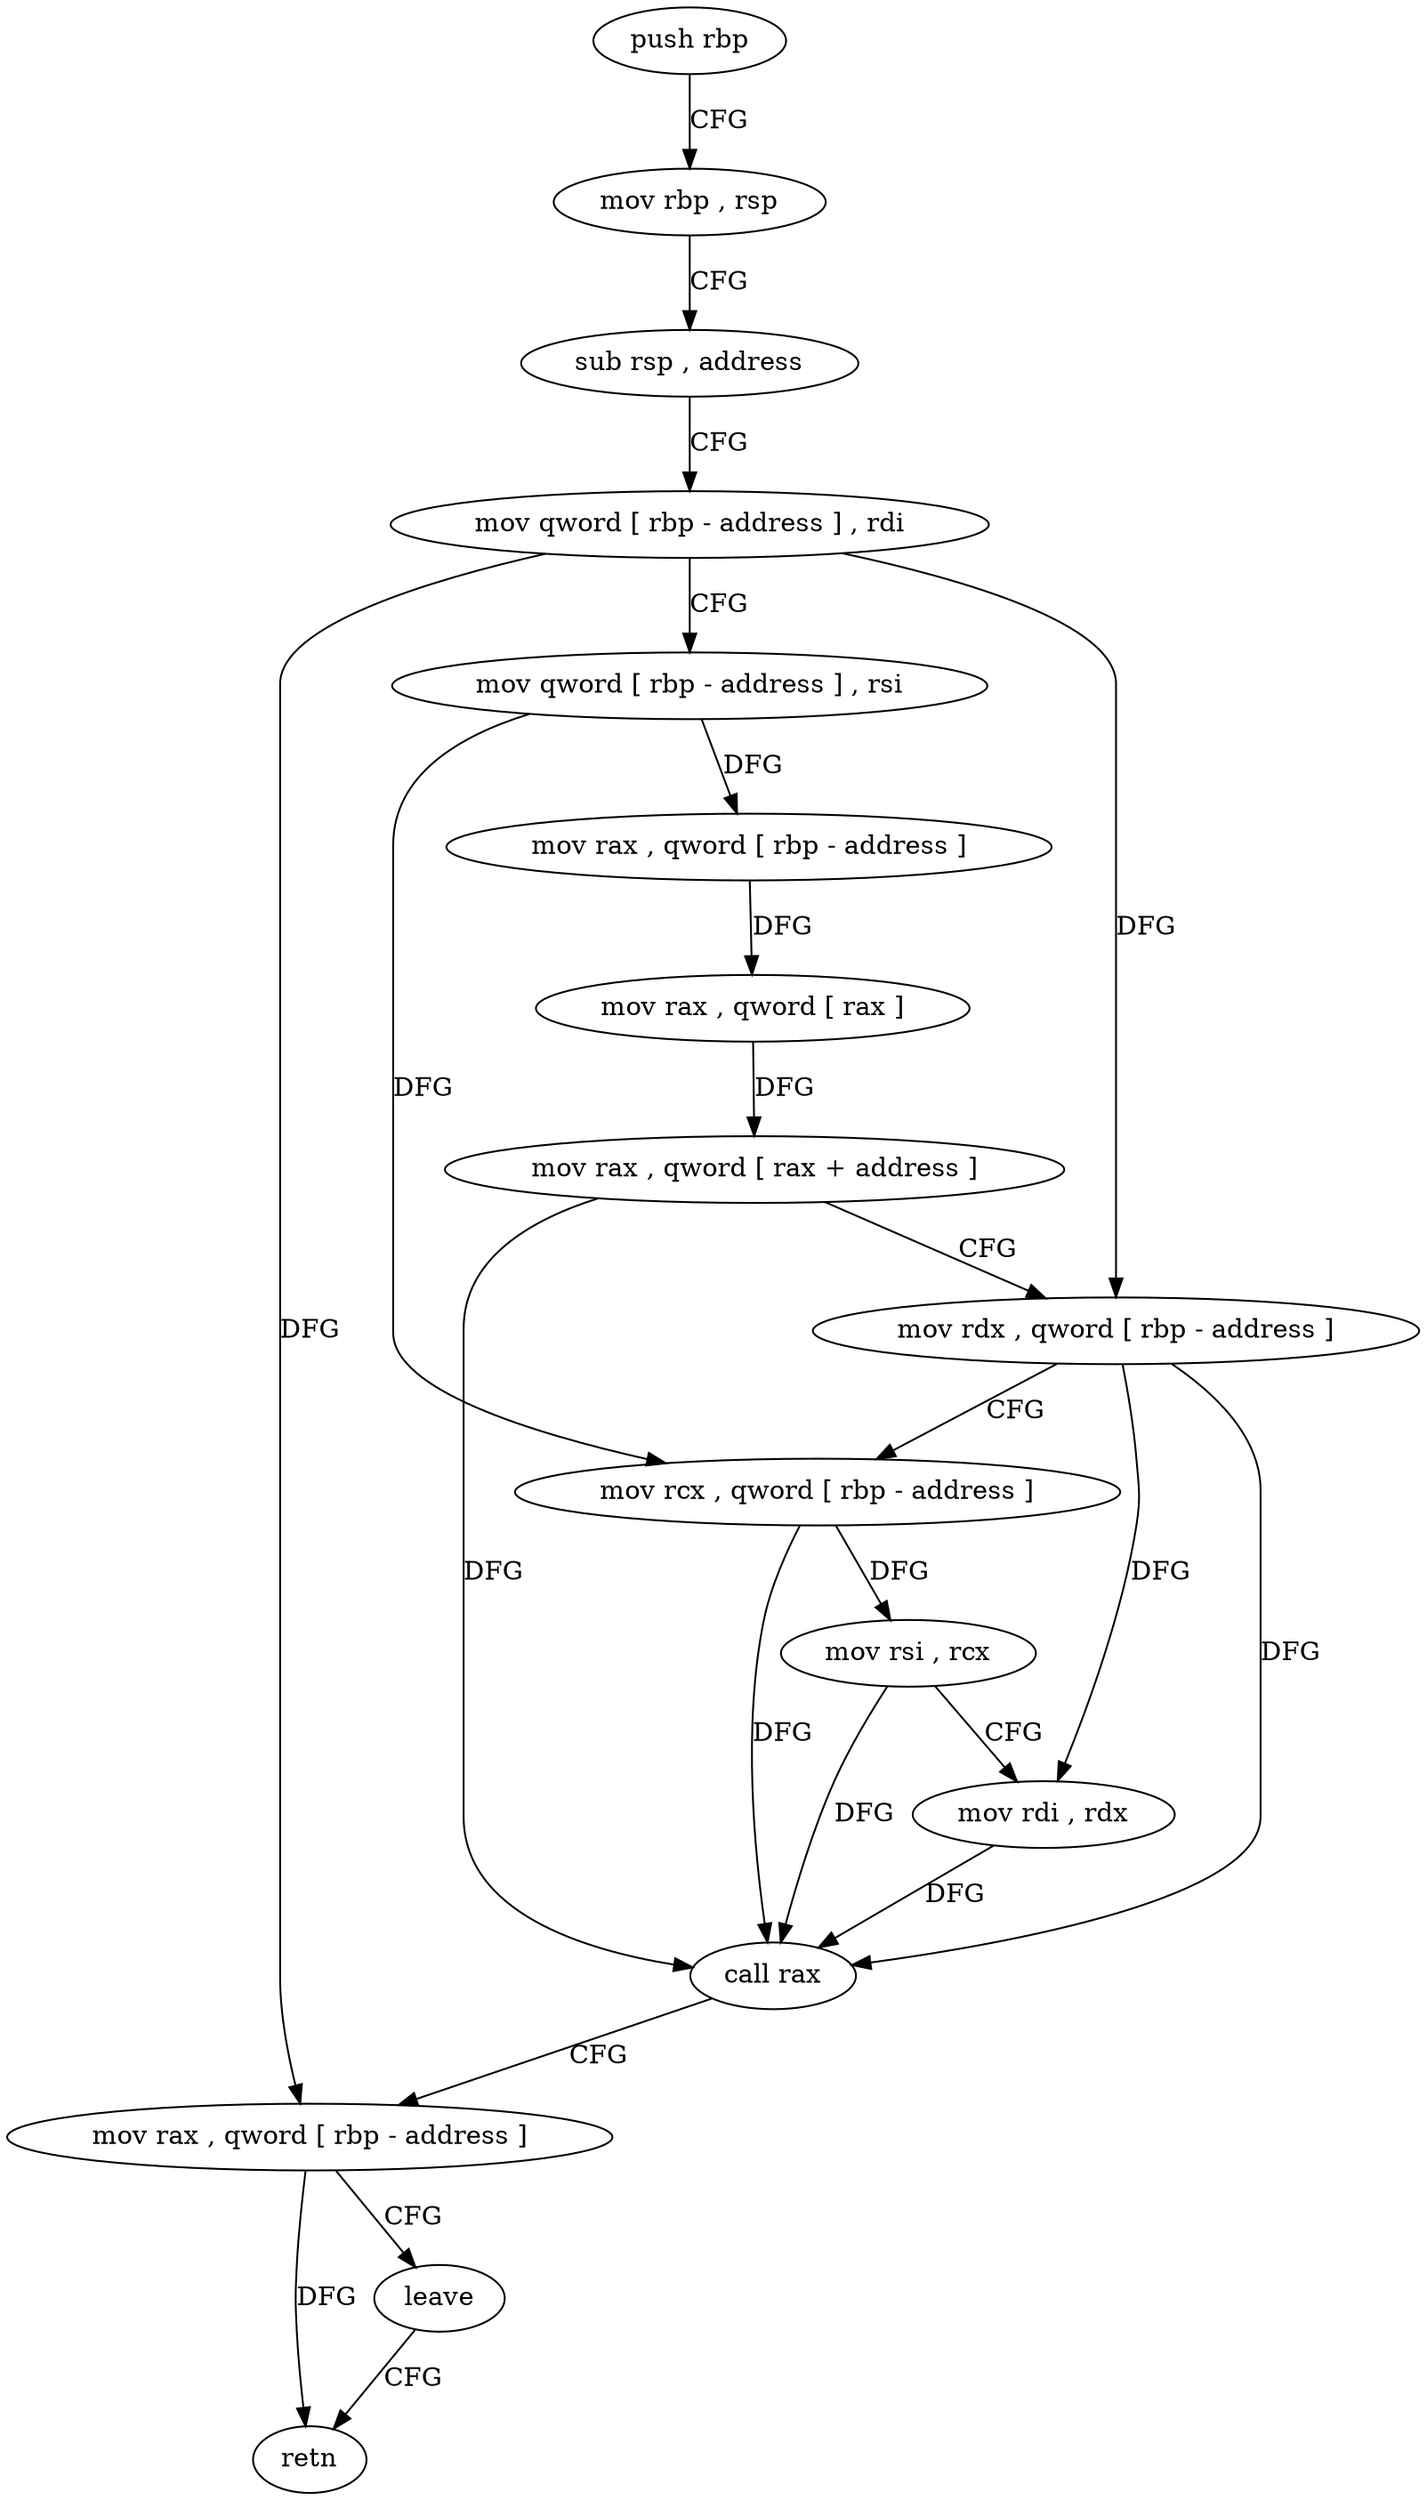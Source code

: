 digraph "func" {
"231066" [label = "push rbp" ]
"231067" [label = "mov rbp , rsp" ]
"231070" [label = "sub rsp , address" ]
"231074" [label = "mov qword [ rbp - address ] , rdi" ]
"231078" [label = "mov qword [ rbp - address ] , rsi" ]
"231082" [label = "mov rax , qword [ rbp - address ]" ]
"231086" [label = "mov rax , qword [ rax ]" ]
"231089" [label = "mov rax , qword [ rax + address ]" ]
"231096" [label = "mov rdx , qword [ rbp - address ]" ]
"231100" [label = "mov rcx , qword [ rbp - address ]" ]
"231104" [label = "mov rsi , rcx" ]
"231107" [label = "mov rdi , rdx" ]
"231110" [label = "call rax" ]
"231112" [label = "mov rax , qword [ rbp - address ]" ]
"231116" [label = "leave" ]
"231117" [label = "retn" ]
"231066" -> "231067" [ label = "CFG" ]
"231067" -> "231070" [ label = "CFG" ]
"231070" -> "231074" [ label = "CFG" ]
"231074" -> "231078" [ label = "CFG" ]
"231074" -> "231096" [ label = "DFG" ]
"231074" -> "231112" [ label = "DFG" ]
"231078" -> "231082" [ label = "DFG" ]
"231078" -> "231100" [ label = "DFG" ]
"231082" -> "231086" [ label = "DFG" ]
"231086" -> "231089" [ label = "DFG" ]
"231089" -> "231096" [ label = "CFG" ]
"231089" -> "231110" [ label = "DFG" ]
"231096" -> "231100" [ label = "CFG" ]
"231096" -> "231107" [ label = "DFG" ]
"231096" -> "231110" [ label = "DFG" ]
"231100" -> "231104" [ label = "DFG" ]
"231100" -> "231110" [ label = "DFG" ]
"231104" -> "231107" [ label = "CFG" ]
"231104" -> "231110" [ label = "DFG" ]
"231107" -> "231110" [ label = "DFG" ]
"231110" -> "231112" [ label = "CFG" ]
"231112" -> "231116" [ label = "CFG" ]
"231112" -> "231117" [ label = "DFG" ]
"231116" -> "231117" [ label = "CFG" ]
}
